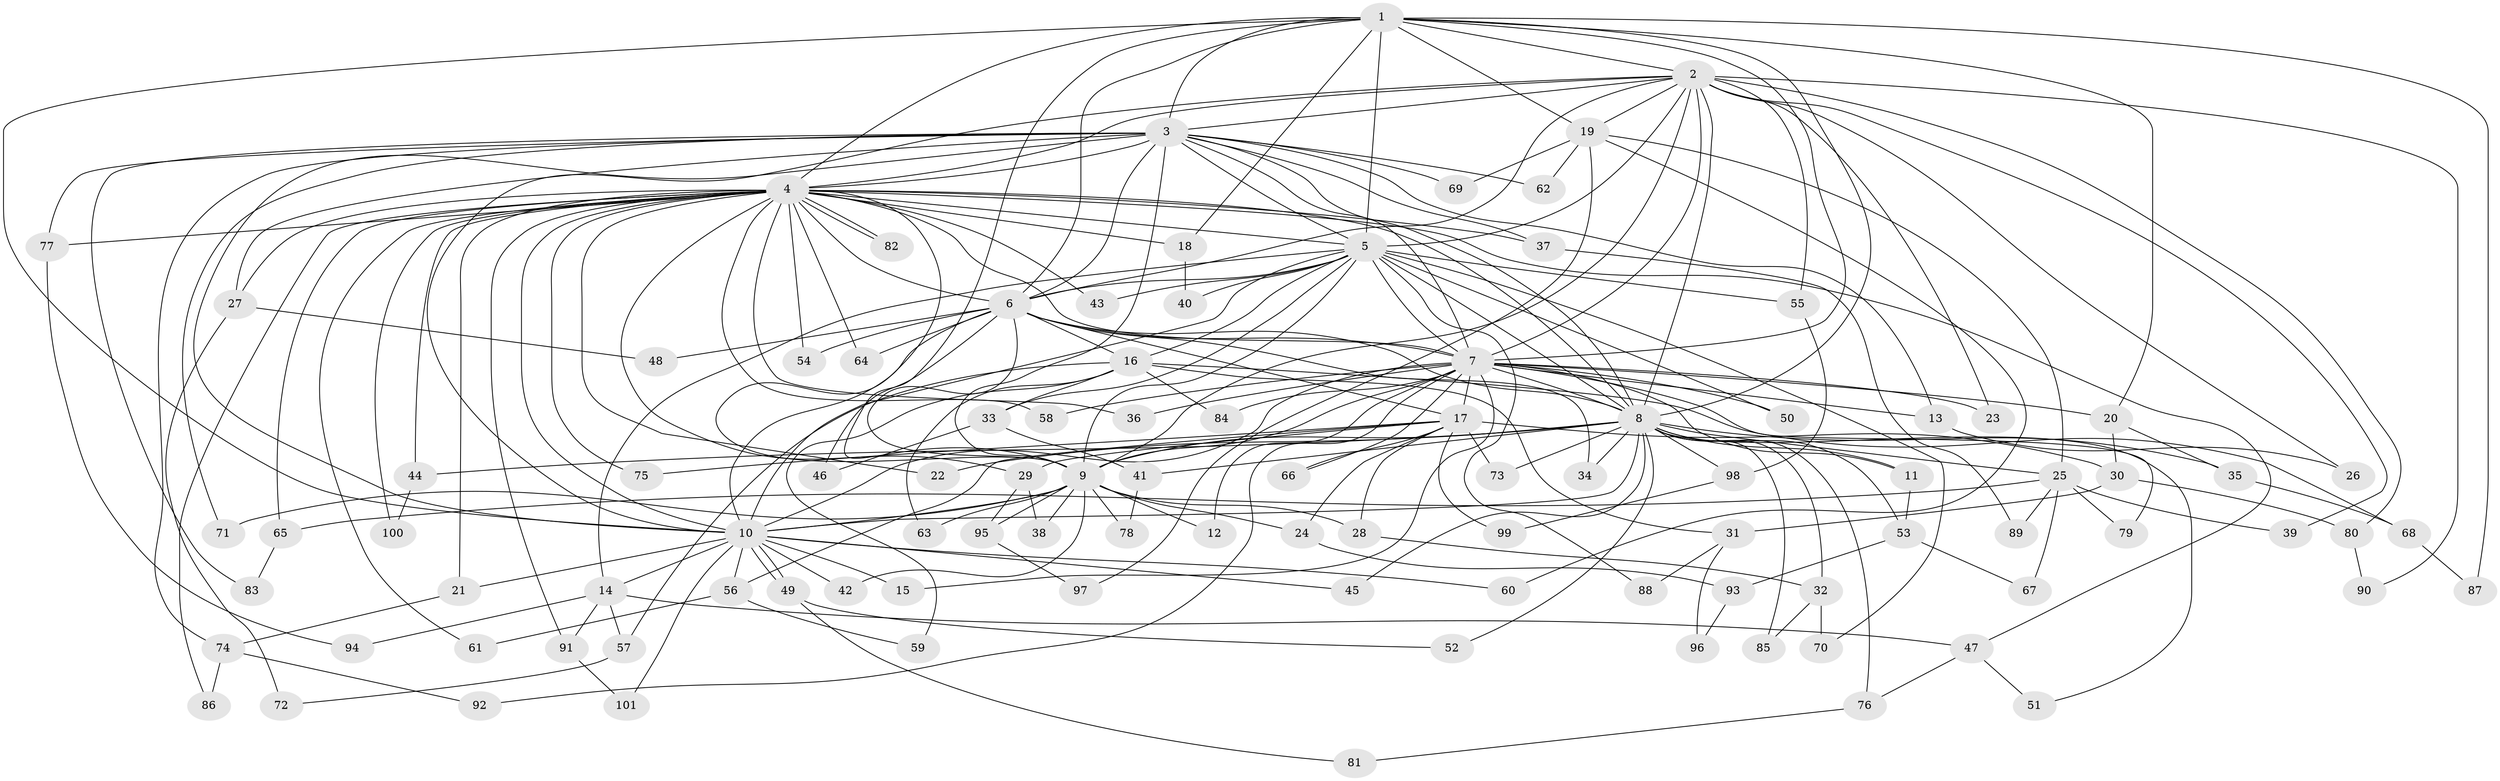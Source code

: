 // coarse degree distribution, {13: 0.0136986301369863, 15: 0.0136986301369863, 18: 0.0273972602739726, 28: 0.0136986301369863, 16: 0.0273972602739726, 22: 0.0136986301369863, 24: 0.0136986301369863, 19: 0.0136986301369863, 3: 0.2054794520547945, 2: 0.4520547945205479, 7: 0.0410958904109589, 9: 0.0136986301369863, 11: 0.0136986301369863, 4: 0.0958904109589041, 5: 0.0410958904109589}
// Generated by graph-tools (version 1.1) at 2025/23/03/03/25 07:23:47]
// undirected, 101 vertices, 227 edges
graph export_dot {
graph [start="1"]
  node [color=gray90,style=filled];
  1;
  2;
  3;
  4;
  5;
  6;
  7;
  8;
  9;
  10;
  11;
  12;
  13;
  14;
  15;
  16;
  17;
  18;
  19;
  20;
  21;
  22;
  23;
  24;
  25;
  26;
  27;
  28;
  29;
  30;
  31;
  32;
  33;
  34;
  35;
  36;
  37;
  38;
  39;
  40;
  41;
  42;
  43;
  44;
  45;
  46;
  47;
  48;
  49;
  50;
  51;
  52;
  53;
  54;
  55;
  56;
  57;
  58;
  59;
  60;
  61;
  62;
  63;
  64;
  65;
  66;
  67;
  68;
  69;
  70;
  71;
  72;
  73;
  74;
  75;
  76;
  77;
  78;
  79;
  80;
  81;
  82;
  83;
  84;
  85;
  86;
  87;
  88;
  89;
  90;
  91;
  92;
  93;
  94;
  95;
  96;
  97;
  98;
  99;
  100;
  101;
  1 -- 2;
  1 -- 3;
  1 -- 4;
  1 -- 5;
  1 -- 6;
  1 -- 7;
  1 -- 8;
  1 -- 9;
  1 -- 10;
  1 -- 18;
  1 -- 19;
  1 -- 20;
  1 -- 87;
  2 -- 3;
  2 -- 4;
  2 -- 5;
  2 -- 6;
  2 -- 7;
  2 -- 8;
  2 -- 9;
  2 -- 10;
  2 -- 19;
  2 -- 23;
  2 -- 26;
  2 -- 39;
  2 -- 55;
  2 -- 80;
  2 -- 90;
  3 -- 4;
  3 -- 5;
  3 -- 6;
  3 -- 7;
  3 -- 8;
  3 -- 9;
  3 -- 10;
  3 -- 13;
  3 -- 27;
  3 -- 37;
  3 -- 62;
  3 -- 69;
  3 -- 71;
  3 -- 74;
  3 -- 77;
  3 -- 83;
  4 -- 5;
  4 -- 6;
  4 -- 7;
  4 -- 8;
  4 -- 9;
  4 -- 10;
  4 -- 18;
  4 -- 21;
  4 -- 22;
  4 -- 27;
  4 -- 29;
  4 -- 36;
  4 -- 37;
  4 -- 43;
  4 -- 44;
  4 -- 47;
  4 -- 54;
  4 -- 58;
  4 -- 61;
  4 -- 64;
  4 -- 65;
  4 -- 75;
  4 -- 77;
  4 -- 82;
  4 -- 82;
  4 -- 86;
  4 -- 91;
  4 -- 100;
  5 -- 6;
  5 -- 7;
  5 -- 8;
  5 -- 9;
  5 -- 10;
  5 -- 14;
  5 -- 16;
  5 -- 33;
  5 -- 40;
  5 -- 43;
  5 -- 50;
  5 -- 55;
  5 -- 70;
  5 -- 88;
  6 -- 7;
  6 -- 8;
  6 -- 9;
  6 -- 10;
  6 -- 16;
  6 -- 17;
  6 -- 34;
  6 -- 46;
  6 -- 48;
  6 -- 54;
  6 -- 64;
  7 -- 8;
  7 -- 9;
  7 -- 10;
  7 -- 11;
  7 -- 12;
  7 -- 13;
  7 -- 15;
  7 -- 17;
  7 -- 20;
  7 -- 23;
  7 -- 36;
  7 -- 50;
  7 -- 58;
  7 -- 66;
  7 -- 79;
  7 -- 84;
  7 -- 92;
  8 -- 9;
  8 -- 10;
  8 -- 11;
  8 -- 22;
  8 -- 25;
  8 -- 32;
  8 -- 34;
  8 -- 35;
  8 -- 41;
  8 -- 44;
  8 -- 45;
  8 -- 51;
  8 -- 52;
  8 -- 53;
  8 -- 73;
  8 -- 76;
  8 -- 85;
  8 -- 98;
  9 -- 10;
  9 -- 12;
  9 -- 24;
  9 -- 28;
  9 -- 38;
  9 -- 42;
  9 -- 63;
  9 -- 71;
  9 -- 78;
  9 -- 95;
  10 -- 14;
  10 -- 15;
  10 -- 21;
  10 -- 42;
  10 -- 45;
  10 -- 49;
  10 -- 49;
  10 -- 56;
  10 -- 60;
  10 -- 101;
  11 -- 53;
  13 -- 26;
  14 -- 47;
  14 -- 57;
  14 -- 91;
  14 -- 94;
  16 -- 31;
  16 -- 33;
  16 -- 57;
  16 -- 59;
  16 -- 63;
  16 -- 68;
  16 -- 84;
  17 -- 24;
  17 -- 28;
  17 -- 29;
  17 -- 30;
  17 -- 56;
  17 -- 66;
  17 -- 73;
  17 -- 75;
  17 -- 99;
  18 -- 40;
  19 -- 25;
  19 -- 60;
  19 -- 62;
  19 -- 69;
  19 -- 97;
  20 -- 30;
  20 -- 35;
  21 -- 74;
  24 -- 93;
  25 -- 39;
  25 -- 65;
  25 -- 67;
  25 -- 79;
  25 -- 89;
  27 -- 48;
  27 -- 72;
  28 -- 32;
  29 -- 38;
  29 -- 95;
  30 -- 31;
  30 -- 80;
  31 -- 88;
  31 -- 96;
  32 -- 70;
  32 -- 85;
  33 -- 41;
  33 -- 46;
  35 -- 68;
  37 -- 89;
  41 -- 78;
  44 -- 100;
  47 -- 51;
  47 -- 76;
  49 -- 52;
  49 -- 81;
  53 -- 67;
  53 -- 93;
  55 -- 98;
  56 -- 59;
  56 -- 61;
  57 -- 72;
  65 -- 83;
  68 -- 87;
  74 -- 86;
  74 -- 92;
  76 -- 81;
  77 -- 94;
  80 -- 90;
  91 -- 101;
  93 -- 96;
  95 -- 97;
  98 -- 99;
}
